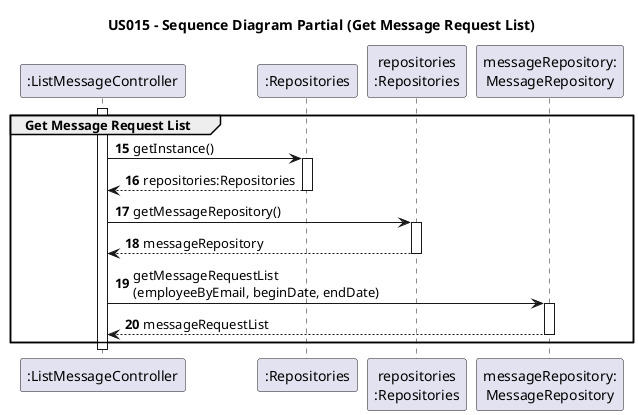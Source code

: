 @startuml
'https://plantuml.com/sequence-diagram


title US015 - Sequence Diagram Partial (Get Message Request List)

'hide footbox

participant ":ListMessageController" as CTRL
participant ":Repositories" as Repository
participant "repositories\n:Repositories" as repository2
participant "messageRepository:\nMessageRepository" as MessageRepository

autonumber 15

group Get Message Request List

activate CTRL

CTRL -> Repository : getInstance()
            activate Repository

            Repository --> CTRL : repositories:Repositories
            deactivate Repository

            CTRL -> repository2 : getMessageRepository()
            activate repository2

            repository2 --> CTRL : messageRepository
            deactivate repository2

            CTRL -> MessageRepository : getMessageRequestList\n(employeeByEmail, beginDate, endDate)
            activate MessageRepository

            MessageRepository --> CTRL : messageRequestList
            deactivate MessageRepository

end

deactivate CTRL
@enduml